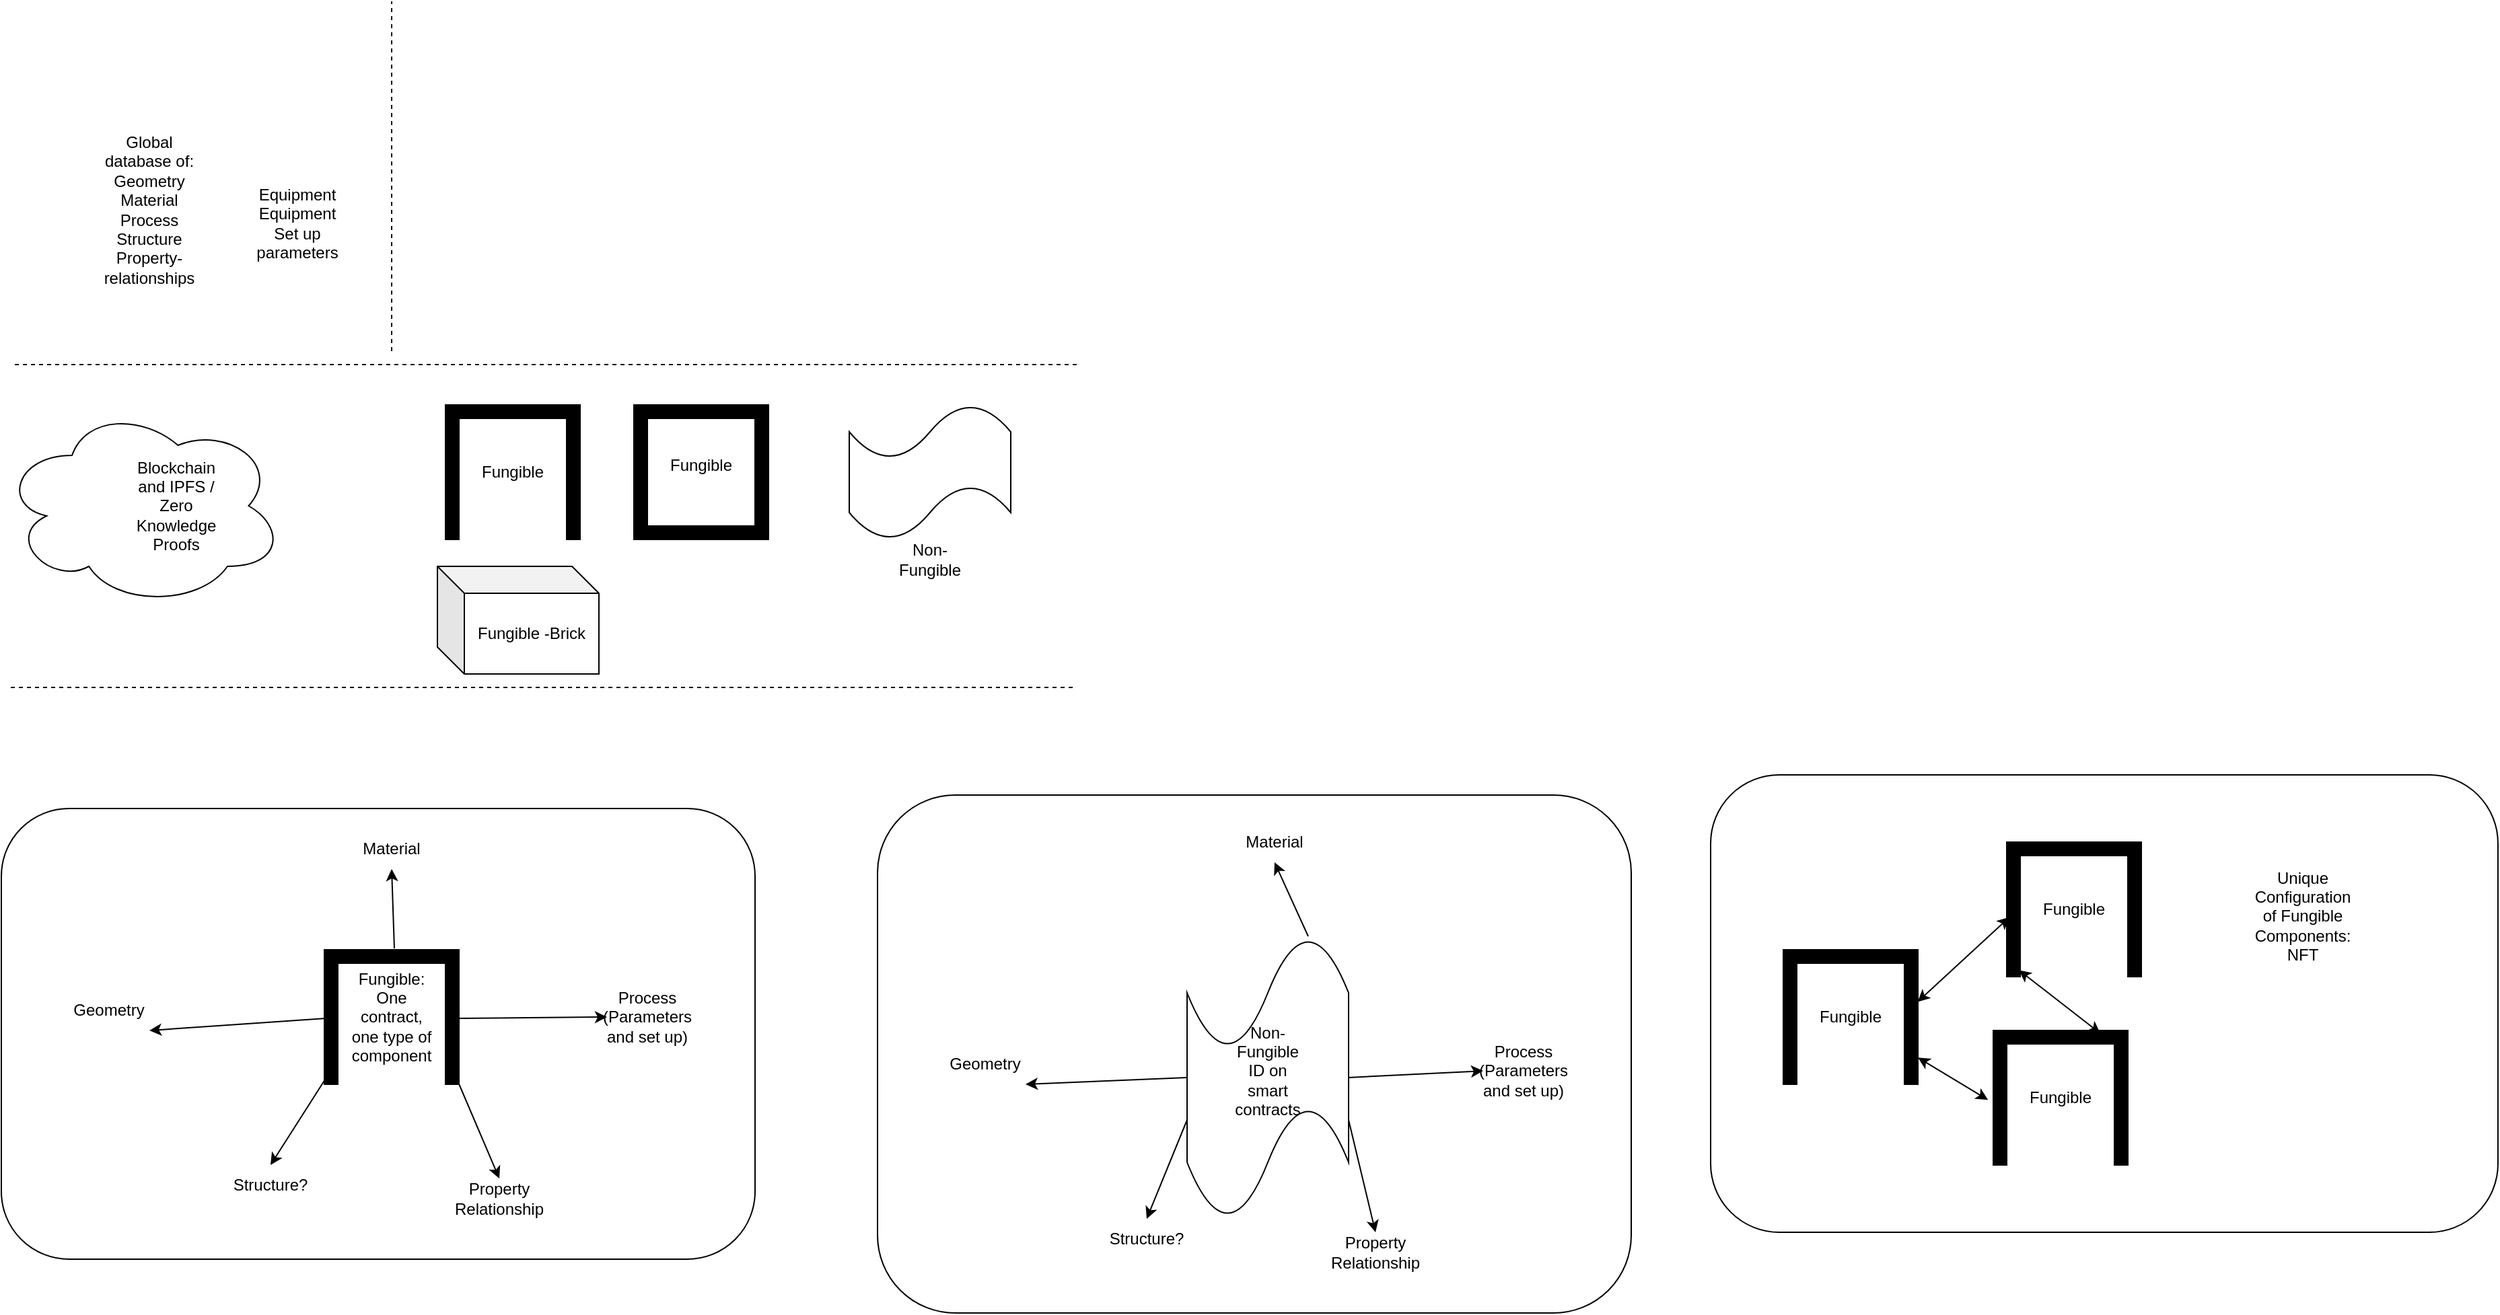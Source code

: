 <mxfile version="23.1.0" type="github">
  <diagram name="Page-1" id="CnH4htmtNgGSPUK8ETjm">
    <mxGraphModel dx="1208" dy="820" grid="1" gridSize="10" guides="1" tooltips="1" connect="1" arrows="1" fold="1" page="1" pageScale="1" pageWidth="827" pageHeight="1169" math="0" shadow="0">
      <root>
        <mxCell id="0" />
        <mxCell id="1" parent="0" />
        <mxCell id="lRcg-DF85CVyL3tPBT_E-1" value="Global database of:&lt;br&gt;Geometry&lt;br&gt;Material&lt;br&gt;Process&lt;br&gt;Structure&lt;br&gt;Property-relationships" style="text;html=1;strokeColor=none;fillColor=none;align=center;verticalAlign=middle;whiteSpace=wrap;rounded=0;" vertex="1" parent="1">
          <mxGeometry x="110" y="150" width="60" height="30" as="geometry" />
        </mxCell>
        <mxCell id="lRcg-DF85CVyL3tPBT_E-2" value="Equipment&lt;br&gt;Equipment Set up parameters&lt;br&gt;" style="text;html=1;strokeColor=none;fillColor=none;align=center;verticalAlign=middle;whiteSpace=wrap;rounded=0;" vertex="1" parent="1">
          <mxGeometry x="220" y="160" width="60" height="30" as="geometry" />
        </mxCell>
        <mxCell id="lRcg-DF85CVyL3tPBT_E-3" value="" style="ellipse;shape=cloud;whiteSpace=wrap;html=1;" vertex="1" parent="1">
          <mxGeometry x="30" y="310" width="210" height="150" as="geometry" />
        </mxCell>
        <mxCell id="lRcg-DF85CVyL3tPBT_E-4" value="" style="endArrow=none;dashed=1;html=1;rounded=0;" edge="1" parent="1">
          <mxGeometry width="50" height="50" relative="1" as="geometry">
            <mxPoint x="40" y="280" as="sourcePoint" />
            <mxPoint x="830" y="280" as="targetPoint" />
          </mxGeometry>
        </mxCell>
        <mxCell id="lRcg-DF85CVyL3tPBT_E-5" value="" style="endArrow=none;dashed=1;html=1;rounded=0;" edge="1" parent="1">
          <mxGeometry width="50" height="50" relative="1" as="geometry">
            <mxPoint x="37" y="520" as="sourcePoint" />
            <mxPoint x="827" y="520" as="targetPoint" />
          </mxGeometry>
        </mxCell>
        <mxCell id="lRcg-DF85CVyL3tPBT_E-6" value="" style="endArrow=none;dashed=1;html=1;rounded=0;" edge="1" parent="1">
          <mxGeometry width="50" height="50" relative="1" as="geometry">
            <mxPoint x="320" y="270" as="sourcePoint" />
            <mxPoint x="320" y="10" as="targetPoint" />
          </mxGeometry>
        </mxCell>
        <mxCell id="lRcg-DF85CVyL3tPBT_E-7" value="Fungible -Brick" style="shape=cube;whiteSpace=wrap;html=1;boundedLbl=1;backgroundOutline=1;darkOpacity=0.05;darkOpacity2=0.1;" vertex="1" parent="1">
          <mxGeometry x="354" y="430" width="120" height="80" as="geometry" />
        </mxCell>
        <mxCell id="lRcg-DF85CVyL3tPBT_E-10" value="" style="verticalLabelPosition=bottom;html=1;verticalAlign=top;align=center;shape=mxgraph.floorplan.room;fillColor=strokeColor;" vertex="1" parent="1">
          <mxGeometry x="500" y="310" width="100" height="100" as="geometry" />
        </mxCell>
        <mxCell id="lRcg-DF85CVyL3tPBT_E-11" value="Fungible" style="text;html=1;strokeColor=none;fillColor=none;align=center;verticalAlign=middle;whiteSpace=wrap;rounded=0;" vertex="1" parent="1">
          <mxGeometry x="520" y="340" width="60" height="30" as="geometry" />
        </mxCell>
        <mxCell id="lRcg-DF85CVyL3tPBT_E-13" value="" style="shape=tape;whiteSpace=wrap;html=1;" vertex="1" parent="1">
          <mxGeometry x="660" y="310" width="120" height="100" as="geometry" />
        </mxCell>
        <mxCell id="lRcg-DF85CVyL3tPBT_E-14" value="Non-Fungible" style="text;html=1;strokeColor=none;fillColor=none;align=center;verticalAlign=middle;whiteSpace=wrap;rounded=0;" vertex="1" parent="1">
          <mxGeometry x="690" y="410" width="60" height="30" as="geometry" />
        </mxCell>
        <mxCell id="lRcg-DF85CVyL3tPBT_E-15" value="" style="group" vertex="1" connectable="0" parent="1">
          <mxGeometry x="360" y="310" width="100" height="100" as="geometry" />
        </mxCell>
        <mxCell id="lRcg-DF85CVyL3tPBT_E-8" value="" style="verticalLabelPosition=bottom;html=1;verticalAlign=top;align=center;shape=mxgraph.floorplan.wallU;fillColor=strokeColor;" vertex="1" parent="lRcg-DF85CVyL3tPBT_E-15">
          <mxGeometry width="100" height="100" as="geometry" />
        </mxCell>
        <mxCell id="lRcg-DF85CVyL3tPBT_E-9" value="Fungible" style="text;html=1;strokeColor=none;fillColor=none;align=center;verticalAlign=middle;whiteSpace=wrap;rounded=0;" vertex="1" parent="lRcg-DF85CVyL3tPBT_E-15">
          <mxGeometry x="20" y="35" width="60" height="30" as="geometry" />
        </mxCell>
        <mxCell id="lRcg-DF85CVyL3tPBT_E-47" value="" style="group" vertex="1" connectable="0" parent="1">
          <mxGeometry x="30" y="610" width="560" height="335" as="geometry" />
        </mxCell>
        <mxCell id="lRcg-DF85CVyL3tPBT_E-31" value="" style="rounded=1;whiteSpace=wrap;html=1;" vertex="1" parent="lRcg-DF85CVyL3tPBT_E-47">
          <mxGeometry width="560" height="335" as="geometry" />
        </mxCell>
        <mxCell id="lRcg-DF85CVyL3tPBT_E-16" value="" style="group" vertex="1" connectable="0" parent="lRcg-DF85CVyL3tPBT_E-47">
          <mxGeometry x="240" y="105" width="100" height="100" as="geometry" />
        </mxCell>
        <mxCell id="lRcg-DF85CVyL3tPBT_E-17" value="" style="verticalLabelPosition=bottom;html=1;verticalAlign=top;align=center;shape=mxgraph.floorplan.wallU;fillColor=strokeColor;" vertex="1" parent="lRcg-DF85CVyL3tPBT_E-16">
          <mxGeometry width="100" height="100" as="geometry" />
        </mxCell>
        <mxCell id="lRcg-DF85CVyL3tPBT_E-18" value="Fungible: One contract, one type of component" style="text;html=1;strokeColor=none;fillColor=none;align=center;verticalAlign=middle;whiteSpace=wrap;rounded=0;" vertex="1" parent="lRcg-DF85CVyL3tPBT_E-16">
          <mxGeometry x="20" y="35" width="60" height="30" as="geometry" />
        </mxCell>
        <mxCell id="lRcg-DF85CVyL3tPBT_E-19" value="Geometry" style="text;html=1;strokeColor=none;fillColor=none;align=center;verticalAlign=middle;whiteSpace=wrap;rounded=0;" vertex="1" parent="lRcg-DF85CVyL3tPBT_E-47">
          <mxGeometry x="50" y="135" width="60" height="30" as="geometry" />
        </mxCell>
        <mxCell id="lRcg-DF85CVyL3tPBT_E-20" value="" style="endArrow=classic;html=1;rounded=0;exitX=0.01;exitY=0.51;exitDx=0;exitDy=0;exitPerimeter=0;entryX=1;entryY=1;entryDx=0;entryDy=0;" edge="1" parent="lRcg-DF85CVyL3tPBT_E-47" source="lRcg-DF85CVyL3tPBT_E-17" target="lRcg-DF85CVyL3tPBT_E-19">
          <mxGeometry width="50" height="50" relative="1" as="geometry">
            <mxPoint x="350" y="25" as="sourcePoint" />
            <mxPoint x="400" y="-25" as="targetPoint" />
          </mxGeometry>
        </mxCell>
        <mxCell id="lRcg-DF85CVyL3tPBT_E-21" value="Material" style="text;html=1;strokeColor=none;fillColor=none;align=center;verticalAlign=middle;whiteSpace=wrap;rounded=0;" vertex="1" parent="lRcg-DF85CVyL3tPBT_E-47">
          <mxGeometry x="260" y="15" width="60" height="30" as="geometry" />
        </mxCell>
        <mxCell id="lRcg-DF85CVyL3tPBT_E-22" value="Process (Parameters and set up)" style="text;html=1;strokeColor=none;fillColor=none;align=center;verticalAlign=middle;whiteSpace=wrap;rounded=0;" vertex="1" parent="lRcg-DF85CVyL3tPBT_E-47">
          <mxGeometry x="450" y="140" width="60" height="30" as="geometry" />
        </mxCell>
        <mxCell id="lRcg-DF85CVyL3tPBT_E-24" value="" style="endArrow=classic;html=1;rounded=0;exitX=0.52;exitY=-0.01;exitDx=0;exitDy=0;exitPerimeter=0;entryX=0.5;entryY=1;entryDx=0;entryDy=0;" edge="1" parent="lRcg-DF85CVyL3tPBT_E-47" source="lRcg-DF85CVyL3tPBT_E-17" target="lRcg-DF85CVyL3tPBT_E-21">
          <mxGeometry width="50" height="50" relative="1" as="geometry">
            <mxPoint x="350" y="5" as="sourcePoint" />
            <mxPoint x="400" y="-45" as="targetPoint" />
          </mxGeometry>
        </mxCell>
        <mxCell id="lRcg-DF85CVyL3tPBT_E-25" value="" style="endArrow=classic;html=1;rounded=0;exitX=1;exitY=0.51;exitDx=0;exitDy=0;exitPerimeter=0;entryX=0;entryY=0.5;entryDx=0;entryDy=0;" edge="1" parent="lRcg-DF85CVyL3tPBT_E-47" source="lRcg-DF85CVyL3tPBT_E-17" target="lRcg-DF85CVyL3tPBT_E-22">
          <mxGeometry width="50" height="50" relative="1" as="geometry">
            <mxPoint x="420" y="-75" as="sourcePoint" />
            <mxPoint x="470" y="-125" as="targetPoint" />
          </mxGeometry>
        </mxCell>
        <mxCell id="lRcg-DF85CVyL3tPBT_E-27" value="Structure?" style="text;html=1;strokeColor=none;fillColor=none;align=center;verticalAlign=middle;whiteSpace=wrap;rounded=0;" vertex="1" parent="lRcg-DF85CVyL3tPBT_E-47">
          <mxGeometry x="170" y="265" width="60" height="30" as="geometry" />
        </mxCell>
        <mxCell id="lRcg-DF85CVyL3tPBT_E-28" value="" style="endArrow=classic;html=1;rounded=0;exitX=0.04;exitY=0.91;exitDx=0;exitDy=0;exitPerimeter=0;entryX=0.5;entryY=0;entryDx=0;entryDy=0;" edge="1" parent="lRcg-DF85CVyL3tPBT_E-47" source="lRcg-DF85CVyL3tPBT_E-17" target="lRcg-DF85CVyL3tPBT_E-27">
          <mxGeometry width="50" height="50" relative="1" as="geometry">
            <mxPoint x="420" y="105" as="sourcePoint" />
            <mxPoint x="470" y="55" as="targetPoint" />
          </mxGeometry>
        </mxCell>
        <mxCell id="lRcg-DF85CVyL3tPBT_E-29" value="Property Relationship" style="text;html=1;strokeColor=none;fillColor=none;align=center;verticalAlign=middle;whiteSpace=wrap;rounded=0;" vertex="1" parent="lRcg-DF85CVyL3tPBT_E-47">
          <mxGeometry x="340" y="275" width="60" height="30" as="geometry" />
        </mxCell>
        <mxCell id="lRcg-DF85CVyL3tPBT_E-30" value="" style="endArrow=classic;html=1;rounded=0;exitX=0.98;exitY=0.95;exitDx=0;exitDy=0;exitPerimeter=0;entryX=0.5;entryY=0;entryDx=0;entryDy=0;" edge="1" parent="lRcg-DF85CVyL3tPBT_E-47" source="lRcg-DF85CVyL3tPBT_E-17" target="lRcg-DF85CVyL3tPBT_E-29">
          <mxGeometry width="50" height="50" relative="1" as="geometry">
            <mxPoint x="420" y="105" as="sourcePoint" />
            <mxPoint x="470" y="55" as="targetPoint" />
          </mxGeometry>
        </mxCell>
        <mxCell id="lRcg-DF85CVyL3tPBT_E-48" value="" style="group" vertex="1" connectable="0" parent="1">
          <mxGeometry x="681" y="600" width="560" height="385" as="geometry" />
        </mxCell>
        <mxCell id="lRcg-DF85CVyL3tPBT_E-32" value="" style="rounded=1;whiteSpace=wrap;html=1;" vertex="1" parent="lRcg-DF85CVyL3tPBT_E-48">
          <mxGeometry width="560" height="385" as="geometry" />
        </mxCell>
        <mxCell id="lRcg-DF85CVyL3tPBT_E-36" value="Geometry" style="text;html=1;strokeColor=none;fillColor=none;align=center;verticalAlign=middle;whiteSpace=wrap;rounded=0;" vertex="1" parent="lRcg-DF85CVyL3tPBT_E-48">
          <mxGeometry x="50" y="185" width="60" height="30" as="geometry" />
        </mxCell>
        <mxCell id="lRcg-DF85CVyL3tPBT_E-37" value="" style="endArrow=classic;html=1;rounded=0;exitX=0;exitY=0.5;exitDx=0;exitDy=0;exitPerimeter=0;entryX=1;entryY=1;entryDx=0;entryDy=0;" edge="1" parent="lRcg-DF85CVyL3tPBT_E-48" source="lRcg-DF85CVyL3tPBT_E-46" target="lRcg-DF85CVyL3tPBT_E-36">
          <mxGeometry width="50" height="50" relative="1" as="geometry">
            <mxPoint x="241" y="206" as="sourcePoint" />
            <mxPoint x="400" y="25" as="targetPoint" />
          </mxGeometry>
        </mxCell>
        <mxCell id="lRcg-DF85CVyL3tPBT_E-38" value="Material" style="text;html=1;strokeColor=none;fillColor=none;align=center;verticalAlign=middle;whiteSpace=wrap;rounded=0;" vertex="1" parent="lRcg-DF85CVyL3tPBT_E-48">
          <mxGeometry x="265" y="20" width="60" height="30" as="geometry" />
        </mxCell>
        <mxCell id="lRcg-DF85CVyL3tPBT_E-39" value="Process (Parameters and set up)" style="text;html=1;strokeColor=none;fillColor=none;align=center;verticalAlign=middle;whiteSpace=wrap;rounded=0;" vertex="1" parent="lRcg-DF85CVyL3tPBT_E-48">
          <mxGeometry x="450" y="190" width="60" height="30" as="geometry" />
        </mxCell>
        <mxCell id="lRcg-DF85CVyL3tPBT_E-40" value="" style="endArrow=classic;html=1;rounded=0;exitX=0.75;exitY=0;exitDx=0;exitDy=0;exitPerimeter=0;entryX=0.5;entryY=1;entryDx=0;entryDy=0;" edge="1" parent="lRcg-DF85CVyL3tPBT_E-48" source="lRcg-DF85CVyL3tPBT_E-46" target="lRcg-DF85CVyL3tPBT_E-38">
          <mxGeometry width="50" height="50" relative="1" as="geometry">
            <mxPoint x="292" y="154" as="sourcePoint" />
            <mxPoint x="400" y="5" as="targetPoint" />
          </mxGeometry>
        </mxCell>
        <mxCell id="lRcg-DF85CVyL3tPBT_E-41" value="" style="endArrow=classic;html=1;rounded=0;exitX=1;exitY=0.5;exitDx=0;exitDy=0;exitPerimeter=0;entryX=0;entryY=0.5;entryDx=0;entryDy=0;" edge="1" parent="lRcg-DF85CVyL3tPBT_E-48" source="lRcg-DF85CVyL3tPBT_E-46" target="lRcg-DF85CVyL3tPBT_E-39">
          <mxGeometry width="50" height="50" relative="1" as="geometry">
            <mxPoint x="340" y="206" as="sourcePoint" />
            <mxPoint x="470" y="-75" as="targetPoint" />
          </mxGeometry>
        </mxCell>
        <mxCell id="lRcg-DF85CVyL3tPBT_E-42" value="Structure?" style="text;html=1;strokeColor=none;fillColor=none;align=center;verticalAlign=middle;whiteSpace=wrap;rounded=0;" vertex="1" parent="lRcg-DF85CVyL3tPBT_E-48">
          <mxGeometry x="170" y="315" width="60" height="30" as="geometry" />
        </mxCell>
        <mxCell id="lRcg-DF85CVyL3tPBT_E-43" value="" style="endArrow=classic;html=1;rounded=0;exitX=0;exitY=0.65;exitDx=0;exitDy=0;exitPerimeter=0;entryX=0.5;entryY=0;entryDx=0;entryDy=0;" edge="1" parent="lRcg-DF85CVyL3tPBT_E-48" source="lRcg-DF85CVyL3tPBT_E-46" target="lRcg-DF85CVyL3tPBT_E-42">
          <mxGeometry width="50" height="50" relative="1" as="geometry">
            <mxPoint x="244" y="246" as="sourcePoint" />
            <mxPoint x="470" y="105" as="targetPoint" />
          </mxGeometry>
        </mxCell>
        <mxCell id="lRcg-DF85CVyL3tPBT_E-44" value="Property Relationship" style="text;html=1;strokeColor=none;fillColor=none;align=center;verticalAlign=middle;whiteSpace=wrap;rounded=0;" vertex="1" parent="lRcg-DF85CVyL3tPBT_E-48">
          <mxGeometry x="340" y="325" width="60" height="30" as="geometry" />
        </mxCell>
        <mxCell id="lRcg-DF85CVyL3tPBT_E-45" value="" style="endArrow=classic;html=1;rounded=0;exitX=1;exitY=0.65;exitDx=0;exitDy=0;exitPerimeter=0;entryX=0.5;entryY=0;entryDx=0;entryDy=0;" edge="1" parent="lRcg-DF85CVyL3tPBT_E-48" source="lRcg-DF85CVyL3tPBT_E-46" target="lRcg-DF85CVyL3tPBT_E-44">
          <mxGeometry width="50" height="50" relative="1" as="geometry">
            <mxPoint x="338" y="250" as="sourcePoint" />
            <mxPoint x="470" y="105" as="targetPoint" />
          </mxGeometry>
        </mxCell>
        <mxCell id="lRcg-DF85CVyL3tPBT_E-33" value="" style="group" vertex="1" connectable="0" parent="lRcg-DF85CVyL3tPBT_E-48">
          <mxGeometry x="240" y="155" width="110" height="160" as="geometry" />
        </mxCell>
        <mxCell id="lRcg-DF85CVyL3tPBT_E-46" value="" style="shape=tape;whiteSpace=wrap;html=1;" vertex="1" parent="lRcg-DF85CVyL3tPBT_E-33">
          <mxGeometry x="-10" y="-50" width="120" height="210" as="geometry" />
        </mxCell>
        <mxCell id="lRcg-DF85CVyL3tPBT_E-35" value="Non-Fungible&lt;br&gt;ID on smart contracts" style="text;html=1;strokeColor=none;fillColor=none;align=center;verticalAlign=middle;whiteSpace=wrap;rounded=0;" vertex="1" parent="lRcg-DF85CVyL3tPBT_E-33">
          <mxGeometry x="20" y="35" width="60" height="30" as="geometry" />
        </mxCell>
        <mxCell id="lRcg-DF85CVyL3tPBT_E-63" value="" style="group" vertex="1" connectable="0" parent="1">
          <mxGeometry x="1300" y="585" width="585" height="340" as="geometry" />
        </mxCell>
        <mxCell id="lRcg-DF85CVyL3tPBT_E-58" value="" style="rounded=1;whiteSpace=wrap;html=1;" vertex="1" parent="lRcg-DF85CVyL3tPBT_E-63">
          <mxGeometry width="585" height="340" as="geometry" />
        </mxCell>
        <mxCell id="lRcg-DF85CVyL3tPBT_E-49" value="" style="group" vertex="1" connectable="0" parent="lRcg-DF85CVyL3tPBT_E-63">
          <mxGeometry x="54" y="130" width="100" height="100" as="geometry" />
        </mxCell>
        <mxCell id="lRcg-DF85CVyL3tPBT_E-50" value="" style="verticalLabelPosition=bottom;html=1;verticalAlign=top;align=center;shape=mxgraph.floorplan.wallU;fillColor=strokeColor;" vertex="1" parent="lRcg-DF85CVyL3tPBT_E-49">
          <mxGeometry width="100" height="100" as="geometry" />
        </mxCell>
        <mxCell id="lRcg-DF85CVyL3tPBT_E-51" value="Fungible" style="text;html=1;strokeColor=none;fillColor=none;align=center;verticalAlign=middle;whiteSpace=wrap;rounded=0;" vertex="1" parent="lRcg-DF85CVyL3tPBT_E-49">
          <mxGeometry x="20" y="35" width="60" height="30" as="geometry" />
        </mxCell>
        <mxCell id="lRcg-DF85CVyL3tPBT_E-52" value="" style="group" vertex="1" connectable="0" parent="lRcg-DF85CVyL3tPBT_E-63">
          <mxGeometry x="210" y="190" width="100" height="100" as="geometry" />
        </mxCell>
        <mxCell id="lRcg-DF85CVyL3tPBT_E-53" value="" style="verticalLabelPosition=bottom;html=1;verticalAlign=top;align=center;shape=mxgraph.floorplan.wallU;fillColor=strokeColor;" vertex="1" parent="lRcg-DF85CVyL3tPBT_E-52">
          <mxGeometry width="100" height="100" as="geometry" />
        </mxCell>
        <mxCell id="lRcg-DF85CVyL3tPBT_E-54" value="Fungible" style="text;html=1;strokeColor=none;fillColor=none;align=center;verticalAlign=middle;whiteSpace=wrap;rounded=0;" vertex="1" parent="lRcg-DF85CVyL3tPBT_E-52">
          <mxGeometry x="20" y="35" width="60" height="30" as="geometry" />
        </mxCell>
        <mxCell id="lRcg-DF85CVyL3tPBT_E-55" value="" style="group" vertex="1" connectable="0" parent="lRcg-DF85CVyL3tPBT_E-63">
          <mxGeometry x="220" y="50" width="100" height="100" as="geometry" />
        </mxCell>
        <mxCell id="lRcg-DF85CVyL3tPBT_E-56" value="" style="verticalLabelPosition=bottom;html=1;verticalAlign=top;align=center;shape=mxgraph.floorplan.wallU;fillColor=strokeColor;" vertex="1" parent="lRcg-DF85CVyL3tPBT_E-55">
          <mxGeometry width="100" height="100" as="geometry" />
        </mxCell>
        <mxCell id="lRcg-DF85CVyL3tPBT_E-57" value="Fungible" style="text;html=1;strokeColor=none;fillColor=none;align=center;verticalAlign=middle;whiteSpace=wrap;rounded=0;" vertex="1" parent="lRcg-DF85CVyL3tPBT_E-55">
          <mxGeometry x="20" y="35" width="60" height="30" as="geometry" />
        </mxCell>
        <mxCell id="lRcg-DF85CVyL3tPBT_E-59" value="Unique Configuration of Fungible Components: NFT" style="text;html=1;strokeColor=none;fillColor=none;align=center;verticalAlign=middle;whiteSpace=wrap;rounded=0;" vertex="1" parent="lRcg-DF85CVyL3tPBT_E-63">
          <mxGeometry x="410" y="90" width="60" height="30" as="geometry" />
        </mxCell>
        <mxCell id="lRcg-DF85CVyL3tPBT_E-60" value="" style="endArrow=classic;startArrow=classic;html=1;rounded=0;entryX=-0.039;entryY=0.516;entryDx=0;entryDy=0;entryPerimeter=0;" edge="1" parent="lRcg-DF85CVyL3tPBT_E-63" source="lRcg-DF85CVyL3tPBT_E-50" target="lRcg-DF85CVyL3tPBT_E-53">
          <mxGeometry width="50" height="50" relative="1" as="geometry">
            <mxPoint x="330" y="190" as="sourcePoint" />
            <mxPoint x="380" y="140" as="targetPoint" />
          </mxGeometry>
        </mxCell>
        <mxCell id="lRcg-DF85CVyL3tPBT_E-61" value="" style="endArrow=classic;startArrow=classic;html=1;rounded=0;exitX=0.998;exitY=0.387;exitDx=0;exitDy=0;exitPerimeter=0;entryX=0.02;entryY=0.558;entryDx=0;entryDy=0;entryPerimeter=0;" edge="1" parent="lRcg-DF85CVyL3tPBT_E-63" source="lRcg-DF85CVyL3tPBT_E-50" target="lRcg-DF85CVyL3tPBT_E-56">
          <mxGeometry width="50" height="50" relative="1" as="geometry">
            <mxPoint x="330" y="190" as="sourcePoint" />
            <mxPoint x="380" y="140" as="targetPoint" />
          </mxGeometry>
        </mxCell>
        <mxCell id="lRcg-DF85CVyL3tPBT_E-62" value="" style="endArrow=classic;startArrow=classic;html=1;rounded=0;exitX=0.796;exitY=0.022;exitDx=0;exitDy=0;exitPerimeter=0;entryX=0.091;entryY=0.952;entryDx=0;entryDy=0;entryPerimeter=0;" edge="1" parent="lRcg-DF85CVyL3tPBT_E-63" source="lRcg-DF85CVyL3tPBT_E-53" target="lRcg-DF85CVyL3tPBT_E-56">
          <mxGeometry width="50" height="50" relative="1" as="geometry">
            <mxPoint x="330" y="190" as="sourcePoint" />
            <mxPoint x="380" y="140" as="targetPoint" />
          </mxGeometry>
        </mxCell>
        <mxCell id="lRcg-DF85CVyL3tPBT_E-64" value="Blockchain and IPFS / Zero Knowledge Proofs" style="text;html=1;strokeColor=none;fillColor=none;align=center;verticalAlign=middle;whiteSpace=wrap;rounded=0;" vertex="1" parent="1">
          <mxGeometry x="130" y="370" width="60" height="30" as="geometry" />
        </mxCell>
      </root>
    </mxGraphModel>
  </diagram>
</mxfile>

